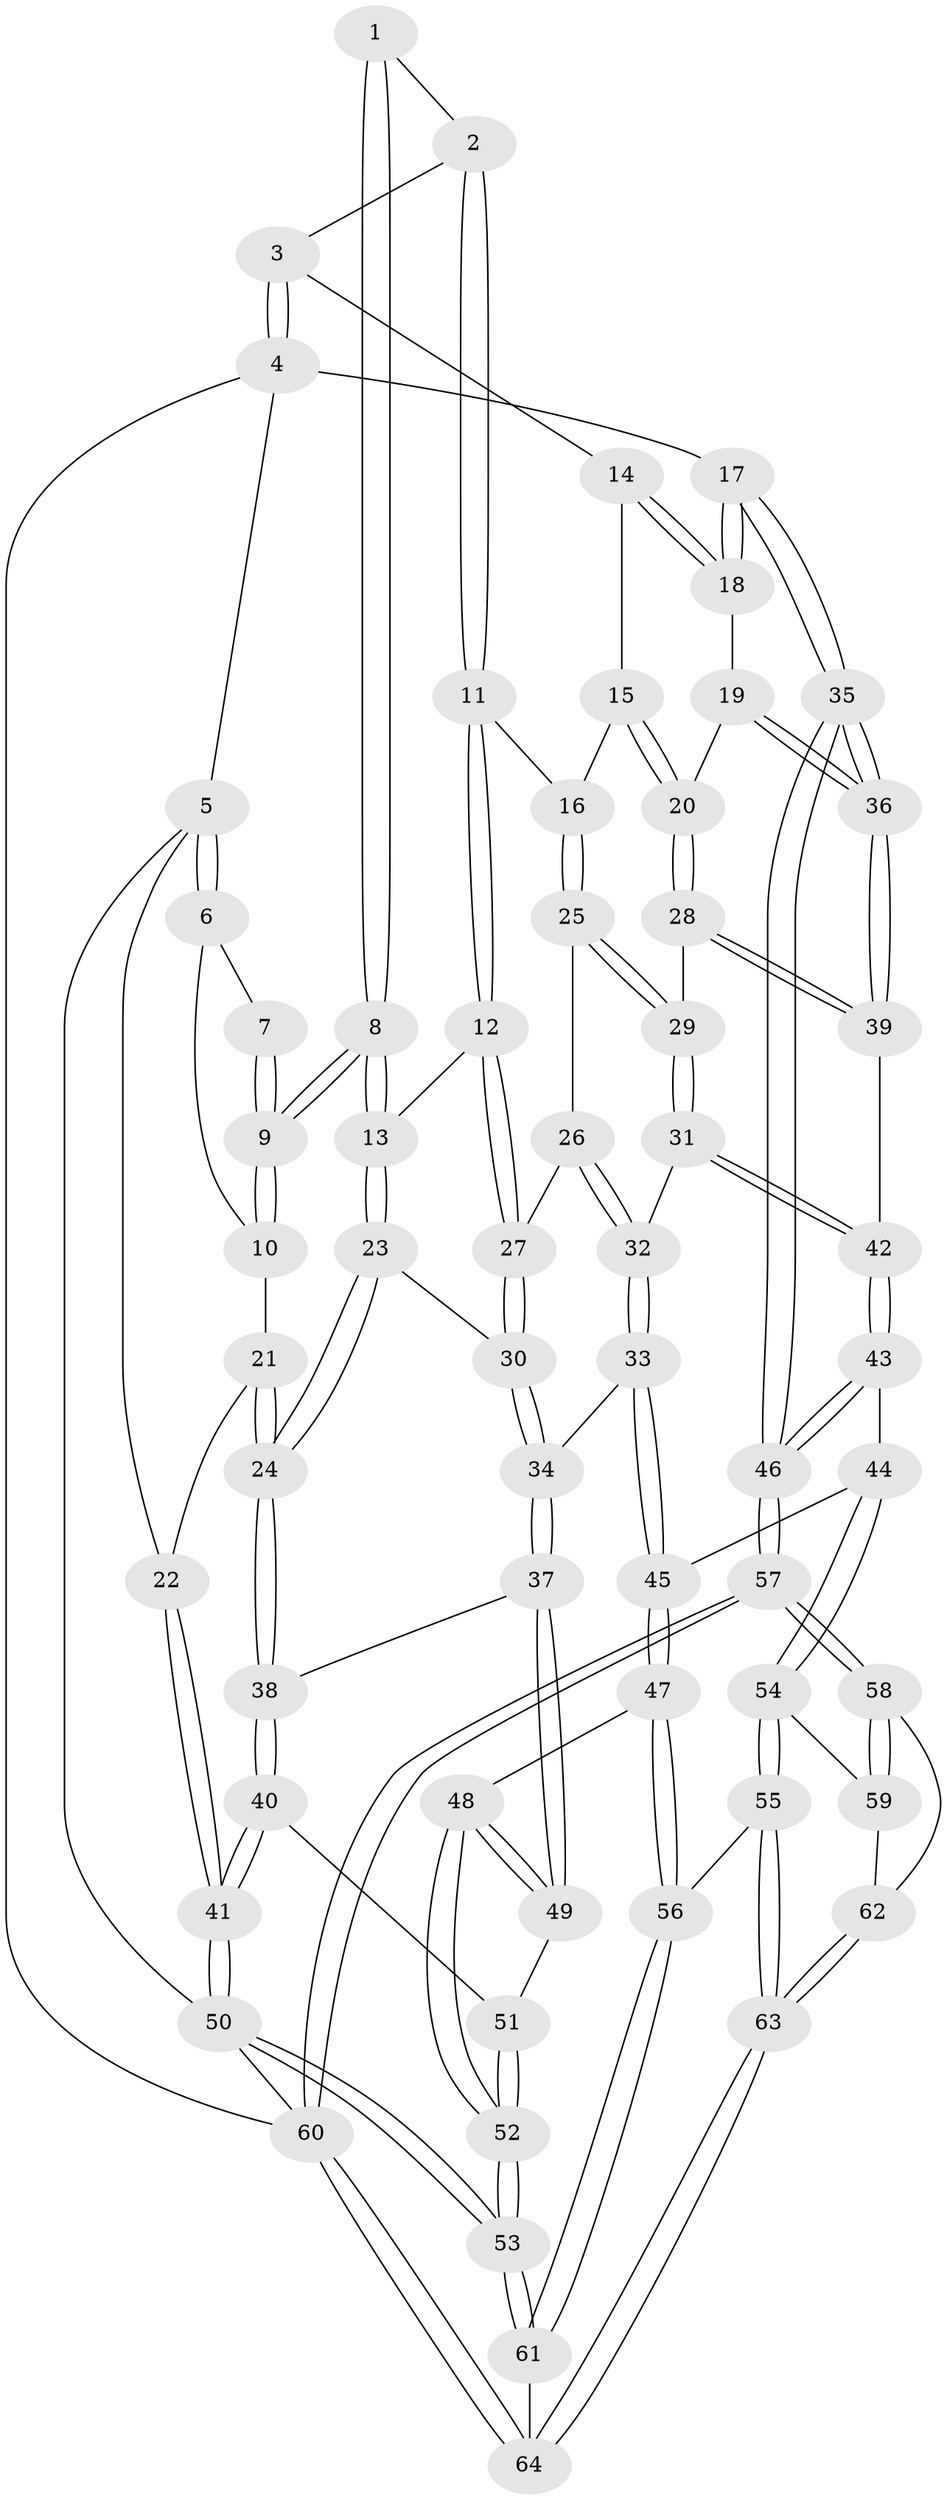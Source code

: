 // Generated by graph-tools (version 1.1) at 2025/03/03/09/25 03:03:15]
// undirected, 64 vertices, 157 edges
graph export_dot {
graph [start="1"]
  node [color=gray90,style=filled];
  1 [pos="+0.27531057863046526+0"];
  2 [pos="+0.47149822413020426+0"];
  3 [pos="+0.7937808356765257+0"];
  4 [pos="+1+0"];
  5 [pos="+0+0"];
  6 [pos="+0.06780491856782064+0"];
  7 [pos="+0.0691409705866224+0"];
  8 [pos="+0.2078660643157334+0.16552905282013036"];
  9 [pos="+0.18799070396673412+0.15923727372830707"];
  10 [pos="+0.12593532950406233+0.1544241665780559"];
  11 [pos="+0.4394448721927823+0.09118191677930647"];
  12 [pos="+0.3111646081418154+0.1837727346319111"];
  13 [pos="+0.25925371460116764+0.20214589760296112"];
  14 [pos="+0.7677459598301865+0.048237191764867036"];
  15 [pos="+0.7332211112134608+0.10304512099964651"];
  16 [pos="+0.5055207962029648+0.16227236592177655"];
  17 [pos="+1+0.1906092428990413"];
  18 [pos="+0.9200367319276933+0.24951309380480088"];
  19 [pos="+0.826864034398681+0.33899816449914527"];
  20 [pos="+0.6851671003960532+0.3317979652724458"];
  21 [pos="+0.0909667826512885+0.1580557888362992"];
  22 [pos="+0+0.115653313480405"];
  23 [pos="+0.22822295148341964+0.34170396239184136"];
  24 [pos="+0.0999231183478431+0.45714622795134857"];
  25 [pos="+0.5237594587459419+0.2019971818956884"];
  26 [pos="+0.43513770345833475+0.3270423359236499"];
  27 [pos="+0.4243482292602619+0.3292841840344124"];
  28 [pos="+0.6839764604627827+0.332373412103435"];
  29 [pos="+0.6648023284255286+0.34029440861821836"];
  30 [pos="+0.36472713185182093+0.4046769896479434"];
  31 [pos="+0.6254794700290548+0.4044675843794012"];
  32 [pos="+0.5865733427233925+0.4205771516453829"];
  33 [pos="+0.4361496944730662+0.5453796574054612"];
  34 [pos="+0.43337618282091633+0.5451086938074972"];
  35 [pos="+1+0.7353522474320959"];
  36 [pos="+0.9582032253752986+0.5910114447278315"];
  37 [pos="+0.27802328085216677+0.6237458809769525"];
  38 [pos="+0.07370660947492755+0.48684534612696706"];
  39 [pos="+0.815343919141656+0.5438796751333481"];
  40 [pos="+0+0.5080231485550105"];
  41 [pos="+0+0.5051586407950017"];
  42 [pos="+0.67842396001778+0.5165175273479257"];
  43 [pos="+0.652124655031099+0.6878705249952106"];
  44 [pos="+0.6183454530860911+0.6971873797654036"];
  45 [pos="+0.5350618651174373+0.665439798782253"];
  46 [pos="+1+0.8283503026849957"];
  47 [pos="+0.42581720763748+0.7896689187611936"];
  48 [pos="+0.2831284458612004+0.7420502203359222"];
  49 [pos="+0.2772685626190144+0.7117611618785336"];
  50 [pos="+0+1"];
  51 [pos="+0.0927995632976939+0.7370026802244324"];
  52 [pos="+0.12340817082695914+1"];
  53 [pos="+0.10731639079758266+1"];
  54 [pos="+0.5776151749282877+0.8525119375290674"];
  55 [pos="+0.5226007810432103+0.8796693296704193"];
  56 [pos="+0.47538739138762676+0.8900879893865251"];
  57 [pos="+1+1"];
  58 [pos="+0.6972560330802119+0.9141893607009621"];
  59 [pos="+0.5794387283267739+0.8537022077380024"];
  60 [pos="+1+1"];
  61 [pos="+0.30607378049853456+1"];
  62 [pos="+0.6045911808077794+0.9645068194032451"];
  63 [pos="+0.5883295900733525+0.9872885981177582"];
  64 [pos="+0.5851650245861775+1"];
  1 -- 2;
  1 -- 8;
  1 -- 8;
  2 -- 3;
  2 -- 11;
  2 -- 11;
  3 -- 4;
  3 -- 4;
  3 -- 14;
  4 -- 5;
  4 -- 17;
  4 -- 60;
  5 -- 6;
  5 -- 6;
  5 -- 22;
  5 -- 50;
  6 -- 7;
  6 -- 10;
  7 -- 9;
  7 -- 9;
  8 -- 9;
  8 -- 9;
  8 -- 13;
  8 -- 13;
  9 -- 10;
  9 -- 10;
  10 -- 21;
  11 -- 12;
  11 -- 12;
  11 -- 16;
  12 -- 13;
  12 -- 27;
  12 -- 27;
  13 -- 23;
  13 -- 23;
  14 -- 15;
  14 -- 18;
  14 -- 18;
  15 -- 16;
  15 -- 20;
  15 -- 20;
  16 -- 25;
  16 -- 25;
  17 -- 18;
  17 -- 18;
  17 -- 35;
  17 -- 35;
  18 -- 19;
  19 -- 20;
  19 -- 36;
  19 -- 36;
  20 -- 28;
  20 -- 28;
  21 -- 22;
  21 -- 24;
  21 -- 24;
  22 -- 41;
  22 -- 41;
  23 -- 24;
  23 -- 24;
  23 -- 30;
  24 -- 38;
  24 -- 38;
  25 -- 26;
  25 -- 29;
  25 -- 29;
  26 -- 27;
  26 -- 32;
  26 -- 32;
  27 -- 30;
  27 -- 30;
  28 -- 29;
  28 -- 39;
  28 -- 39;
  29 -- 31;
  29 -- 31;
  30 -- 34;
  30 -- 34;
  31 -- 32;
  31 -- 42;
  31 -- 42;
  32 -- 33;
  32 -- 33;
  33 -- 34;
  33 -- 45;
  33 -- 45;
  34 -- 37;
  34 -- 37;
  35 -- 36;
  35 -- 36;
  35 -- 46;
  35 -- 46;
  36 -- 39;
  36 -- 39;
  37 -- 38;
  37 -- 49;
  37 -- 49;
  38 -- 40;
  38 -- 40;
  39 -- 42;
  40 -- 41;
  40 -- 41;
  40 -- 51;
  41 -- 50;
  41 -- 50;
  42 -- 43;
  42 -- 43;
  43 -- 44;
  43 -- 46;
  43 -- 46;
  44 -- 45;
  44 -- 54;
  44 -- 54;
  45 -- 47;
  45 -- 47;
  46 -- 57;
  46 -- 57;
  47 -- 48;
  47 -- 56;
  47 -- 56;
  48 -- 49;
  48 -- 49;
  48 -- 52;
  48 -- 52;
  49 -- 51;
  50 -- 53;
  50 -- 53;
  50 -- 60;
  51 -- 52;
  51 -- 52;
  52 -- 53;
  52 -- 53;
  53 -- 61;
  53 -- 61;
  54 -- 55;
  54 -- 55;
  54 -- 59;
  55 -- 56;
  55 -- 63;
  55 -- 63;
  56 -- 61;
  56 -- 61;
  57 -- 58;
  57 -- 58;
  57 -- 60;
  57 -- 60;
  58 -- 59;
  58 -- 59;
  58 -- 62;
  59 -- 62;
  60 -- 64;
  60 -- 64;
  61 -- 64;
  62 -- 63;
  62 -- 63;
  63 -- 64;
  63 -- 64;
}
